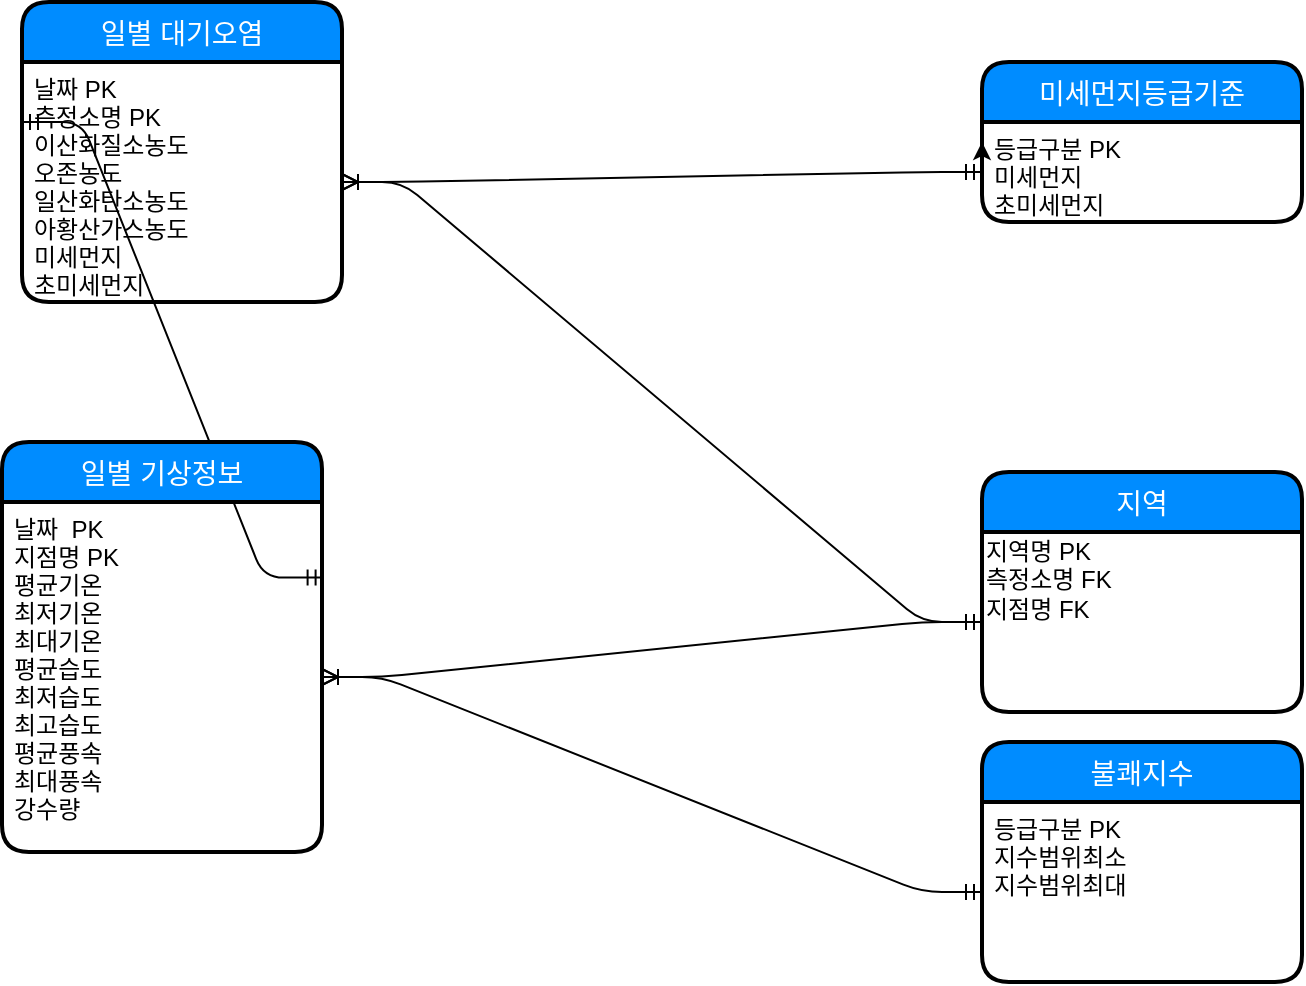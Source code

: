 <mxfile version="11.0.7" type="google"><diagram id="E3r34FlOQ_iIFL-5kiJ1" name="페이지-1"><mxGraphModel dx="1038" dy="550" grid="1" gridSize="10" guides="1" tooltips="1" connect="1" arrows="1" fold="1" page="1" pageScale="1" pageWidth="827" pageHeight="1169" math="0" shadow="0"><root><mxCell id="0"/><mxCell id="1" parent="0"/><mxCell id="DEYR2MoLgymGQA_Jv98g-34" value="" style="edgeStyle=entityRelationEdgeStyle;fontSize=12;html=1;endArrow=ERoneToMany;startArrow=ERmandOne;" edge="1" parent="1" source="DEYR2MoLgymGQA_Jv98g-56" target="DEYR2MoLgymGQA_Jv98g-52"><mxGeometry width="100" height="100" relative="1" as="geometry"><mxPoint x="440" y="930" as="sourcePoint"/><mxPoint x="580" y="793" as="targetPoint"/></mxGeometry></mxCell><mxCell id="DEYR2MoLgymGQA_Jv98g-37" value="" style="edgeStyle=entityRelationEdgeStyle;fontSize=12;html=1;endArrow=ERoneToMany;startArrow=ERmandOne;" edge="1" parent="1" source="DEYR2MoLgymGQA_Jv98g-56" target="DEYR2MoLgymGQA_Jv98g-48"><mxGeometry width="100" height="100" relative="1" as="geometry"><mxPoint x="330" y="250" as="sourcePoint"/><mxPoint x="530" y="600" as="targetPoint"/></mxGeometry></mxCell><mxCell id="DEYR2MoLgymGQA_Jv98g-38" value="" style="edgeStyle=entityRelationEdgeStyle;fontSize=12;html=1;endArrow=ERoneToMany;startArrow=ERmandOne;" edge="1" parent="1" source="DEYR2MoLgymGQA_Jv98g-46" target="DEYR2MoLgymGQA_Jv98g-48"><mxGeometry width="100" height="100" relative="1" as="geometry"><mxPoint x="290" y="125" as="sourcePoint"/><mxPoint x="450" y="400" as="targetPoint"/></mxGeometry></mxCell><mxCell id="DEYR2MoLgymGQA_Jv98g-42" value="" style="edgeStyle=entityRelationEdgeStyle;fontSize=12;html=1;endArrow=ERmandOne;startArrow=ERmandOne;entryX=0;entryY=0.25;entryDx=0;entryDy=0;exitX=1.005;exitY=0.216;exitDx=0;exitDy=0;exitPerimeter=0;" edge="1" parent="1" source="DEYR2MoLgymGQA_Jv98g-52" target="DEYR2MoLgymGQA_Jv98g-48"><mxGeometry width="100" height="100" relative="1" as="geometry"><mxPoint x="210" y="338" as="sourcePoint"/><mxPoint x="280" y="460" as="targetPoint"/></mxGeometry></mxCell><mxCell id="DEYR2MoLgymGQA_Jv98g-45" value="미세먼지등급기준" style="swimlane;childLayout=stackLayout;horizontal=1;startSize=30;horizontalStack=0;fillColor=#008cff;fontColor=#FFFFFF;rounded=1;fontSize=14;fontStyle=0;strokeWidth=2;resizeParent=0;resizeLast=1;shadow=0;dashed=0;align=center;" vertex="1" parent="1"><mxGeometry x="600" y="490" width="160" height="80" as="geometry"/></mxCell><mxCell id="DEYR2MoLgymGQA_Jv98g-54" style="edgeStyle=orthogonalEdgeStyle;rounded=0;orthogonalLoop=1;jettySize=auto;html=1;exitX=0;exitY=0.25;exitDx=0;exitDy=0;entryX=0;entryY=0.5;entryDx=0;entryDy=0;" edge="1" parent="DEYR2MoLgymGQA_Jv98g-45" source="DEYR2MoLgymGQA_Jv98g-46" target="DEYR2MoLgymGQA_Jv98g-45"><mxGeometry relative="1" as="geometry"/></mxCell><mxCell id="DEYR2MoLgymGQA_Jv98g-46" value="등급구분 PK&#10;미세먼지&#10;초미세먼지" style="align=left;strokeColor=none;fillColor=none;spacingLeft=4;fontSize=12;verticalAlign=top;resizable=0;rotatable=0;part=1;" vertex="1" parent="DEYR2MoLgymGQA_Jv98g-45"><mxGeometry y="30" width="160" height="50" as="geometry"/></mxCell><mxCell id="DEYR2MoLgymGQA_Jv98g-47" value="일별 대기오염" style="swimlane;childLayout=stackLayout;horizontal=1;startSize=30;horizontalStack=0;fillColor=#008cff;fontColor=#FFFFFF;rounded=1;fontSize=14;fontStyle=0;strokeWidth=2;resizeParent=0;resizeLast=1;shadow=0;dashed=0;align=center;" vertex="1" parent="1"><mxGeometry x="120" y="460" width="160" height="150" as="geometry"/></mxCell><mxCell id="DEYR2MoLgymGQA_Jv98g-48" value="날짜 PK&#10;측정소명 PK&#10;이산화질소농도&#10;오존농도&#10;일산화탄소농도&#10;아황산가스농도&#10;미세먼지&#10;초미세먼지" style="align=left;strokeColor=none;fillColor=none;spacingLeft=4;fontSize=12;verticalAlign=top;resizable=0;rotatable=0;part=1;" vertex="1" parent="DEYR2MoLgymGQA_Jv98g-47"><mxGeometry y="30" width="160" height="120" as="geometry"/></mxCell><mxCell id="DEYR2MoLgymGQA_Jv98g-49" value="지역" style="swimlane;childLayout=stackLayout;horizontal=1;startSize=30;horizontalStack=0;fillColor=#008cff;fontColor=#FFFFFF;rounded=1;fontSize=14;fontStyle=0;strokeWidth=2;resizeParent=0;resizeLast=1;shadow=0;dashed=0;align=center;" vertex="1" parent="1"><mxGeometry x="600" y="695" width="160" height="120" as="geometry"/></mxCell><mxCell id="DEYR2MoLgymGQA_Jv98g-56" value="지역명 PK&lt;br&gt;측정소명 FK&lt;br&gt;지점명 FK" style="text;html=1;resizable=0;points=[];autosize=1;align=left;verticalAlign=top;spacingTop=-4;" vertex="1" parent="DEYR2MoLgymGQA_Jv98g-49"><mxGeometry y="30" width="160" height="90" as="geometry"/></mxCell><mxCell id="DEYR2MoLgymGQA_Jv98g-51" value="일별 기상정보" style="swimlane;childLayout=stackLayout;horizontal=1;startSize=30;horizontalStack=0;fillColor=#008cff;fontColor=#FFFFFF;rounded=1;fontSize=14;fontStyle=0;strokeWidth=2;resizeParent=0;resizeLast=1;shadow=0;dashed=0;align=center;" vertex="1" parent="1"><mxGeometry x="110" y="680" width="160" height="205" as="geometry"/></mxCell><mxCell id="DEYR2MoLgymGQA_Jv98g-52" value="날짜  PK&#10;지점명 PK&#10;평균기온&#10;최저기온&#10;최대기온&#10;평균습도&#10;최저습도&#10;최고습도&#10;평균풍속&#10;최대풍속&#10;강수량" style="align=left;strokeColor=none;fillColor=none;spacingLeft=4;fontSize=12;verticalAlign=top;resizable=0;rotatable=0;part=1;" vertex="1" parent="DEYR2MoLgymGQA_Jv98g-51"><mxGeometry y="30" width="160" height="175" as="geometry"/></mxCell><mxCell id="DEYR2MoLgymGQA_Jv98g-59" value="" style="edgeStyle=entityRelationEdgeStyle;fontSize=12;html=1;endArrow=ERoneToMany;startArrow=ERmandOne;" edge="1" parent="1" source="DEYR2MoLgymGQA_Jv98g-58" target="DEYR2MoLgymGQA_Jv98g-52"><mxGeometry width="100" height="100" relative="1" as="geometry"><mxPoint x="360" y="940" as="sourcePoint"/><mxPoint x="480" y="905" as="targetPoint"/></mxGeometry></mxCell><mxCell id="DEYR2MoLgymGQA_Jv98g-57" value="불쾌지수" style="swimlane;childLayout=stackLayout;horizontal=1;startSize=30;horizontalStack=0;fillColor=#008cff;fontColor=#FFFFFF;rounded=1;fontSize=14;fontStyle=0;strokeWidth=2;resizeParent=0;resizeLast=1;shadow=0;dashed=0;align=center;" vertex="1" parent="1"><mxGeometry x="600" y="830" width="160" height="120" as="geometry"/></mxCell><mxCell id="DEYR2MoLgymGQA_Jv98g-58" value="등급구분 PK&#10;지수범위최소&#10;지수범위최대" style="align=left;strokeColor=none;fillColor=none;spacingLeft=4;fontSize=12;verticalAlign=top;resizable=0;rotatable=0;part=1;" vertex="1" parent="DEYR2MoLgymGQA_Jv98g-57"><mxGeometry y="30" width="160" height="90" as="geometry"/></mxCell></root></mxGraphModel></diagram></mxfile>
